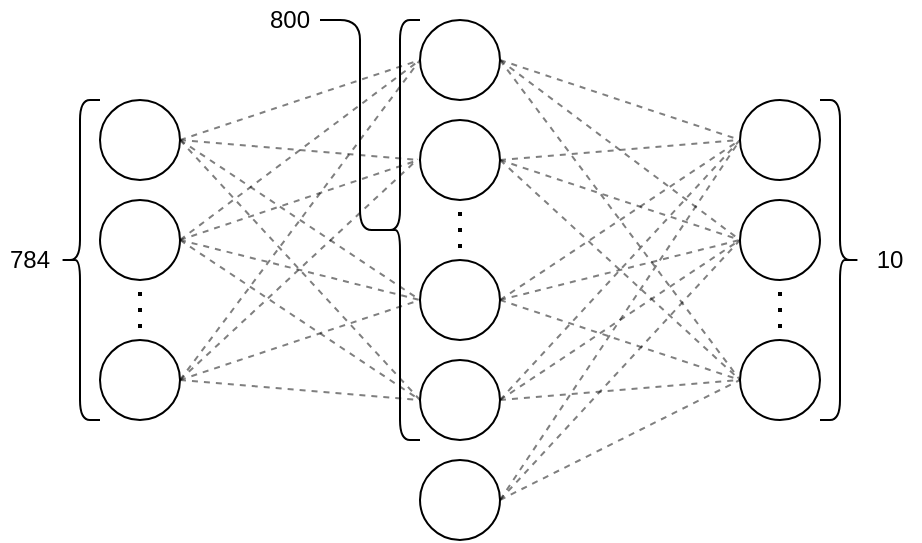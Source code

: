 <mxfile version="21.1.2" type="device">
  <diagram name="Strona-1" id="qI7-fnWmIQPrKCJLMAW7">
    <mxGraphModel dx="813" dy="469" grid="1" gridSize="10" guides="1" tooltips="1" connect="1" arrows="1" fold="1" page="1" pageScale="1" pageWidth="827" pageHeight="1169" math="0" shadow="0">
      <root>
        <mxCell id="0" />
        <mxCell id="1" parent="0" />
        <mxCell id="ARMuDOWkX1jHD8Vj0ymX-1" value="" style="ellipse;whiteSpace=wrap;html=1;aspect=fixed;" vertex="1" parent="1">
          <mxGeometry x="80" y="310" width="40" height="40" as="geometry" />
        </mxCell>
        <mxCell id="ARMuDOWkX1jHD8Vj0ymX-3" value="" style="ellipse;whiteSpace=wrap;html=1;aspect=fixed;" vertex="1" parent="1">
          <mxGeometry x="240" y="270" width="40" height="40" as="geometry" />
        </mxCell>
        <mxCell id="ARMuDOWkX1jHD8Vj0ymX-5" value="" style="ellipse;whiteSpace=wrap;html=1;aspect=fixed;" vertex="1" parent="1">
          <mxGeometry x="240" y="440" width="40" height="40" as="geometry" />
        </mxCell>
        <mxCell id="ARMuDOWkX1jHD8Vj0ymX-6" value="" style="ellipse;whiteSpace=wrap;html=1;aspect=fixed;" vertex="1" parent="1">
          <mxGeometry x="80" y="430" width="40" height="40" as="geometry" />
        </mxCell>
        <mxCell id="ARMuDOWkX1jHD8Vj0ymX-7" value="" style="ellipse;whiteSpace=wrap;html=1;aspect=fixed;" vertex="1" parent="1">
          <mxGeometry x="80" y="360" width="40" height="40" as="geometry" />
        </mxCell>
        <mxCell id="ARMuDOWkX1jHD8Vj0ymX-8" value="" style="endArrow=none;dashed=1;html=1;dashPattern=1 3;strokeWidth=2;rounded=0;" edge="1" parent="1">
          <mxGeometry width="50" height="50" relative="1" as="geometry">
            <mxPoint x="100" y="424" as="sourcePoint" />
            <mxPoint x="100" y="405" as="targetPoint" />
          </mxGeometry>
        </mxCell>
        <mxCell id="ARMuDOWkX1jHD8Vj0ymX-9" value="" style="ellipse;whiteSpace=wrap;html=1;aspect=fixed;" vertex="1" parent="1">
          <mxGeometry x="240" y="390" width="40" height="40" as="geometry" />
        </mxCell>
        <mxCell id="ARMuDOWkX1jHD8Vj0ymX-10" value="" style="ellipse;whiteSpace=wrap;html=1;aspect=fixed;" vertex="1" parent="1">
          <mxGeometry x="240" y="320" width="40" height="40" as="geometry" />
        </mxCell>
        <mxCell id="ARMuDOWkX1jHD8Vj0ymX-11" value="" style="endArrow=none;dashed=1;html=1;dashPattern=1 3;strokeWidth=2;rounded=0;" edge="1" parent="1">
          <mxGeometry width="50" height="50" relative="1" as="geometry">
            <mxPoint x="260" y="384" as="sourcePoint" />
            <mxPoint x="260" y="365" as="targetPoint" />
          </mxGeometry>
        </mxCell>
        <mxCell id="ARMuDOWkX1jHD8Vj0ymX-12" value="" style="ellipse;whiteSpace=wrap;html=1;aspect=fixed;" vertex="1" parent="1">
          <mxGeometry x="240" y="490" width="40" height="40" as="geometry" />
        </mxCell>
        <mxCell id="ARMuDOWkX1jHD8Vj0ymX-14" value="" style="ellipse;whiteSpace=wrap;html=1;aspect=fixed;" vertex="1" parent="1">
          <mxGeometry x="400" y="310" width="40" height="40" as="geometry" />
        </mxCell>
        <mxCell id="ARMuDOWkX1jHD8Vj0ymX-15" value="" style="ellipse;whiteSpace=wrap;html=1;aspect=fixed;" vertex="1" parent="1">
          <mxGeometry x="400" y="430" width="40" height="40" as="geometry" />
        </mxCell>
        <mxCell id="ARMuDOWkX1jHD8Vj0ymX-16" value="" style="ellipse;whiteSpace=wrap;html=1;aspect=fixed;" vertex="1" parent="1">
          <mxGeometry x="400" y="360" width="40" height="40" as="geometry" />
        </mxCell>
        <mxCell id="ARMuDOWkX1jHD8Vj0ymX-17" value="" style="endArrow=none;dashed=1;html=1;dashPattern=1 3;strokeWidth=2;rounded=0;" edge="1" parent="1">
          <mxGeometry width="50" height="50" relative="1" as="geometry">
            <mxPoint x="420" y="424" as="sourcePoint" />
            <mxPoint x="420" y="405" as="targetPoint" />
          </mxGeometry>
        </mxCell>
        <mxCell id="ARMuDOWkX1jHD8Vj0ymX-19" value="" style="shape=curlyBracket;whiteSpace=wrap;html=1;rounded=1;labelPosition=left;verticalLabelPosition=middle;align=right;verticalAlign=middle;" vertex="1" parent="1">
          <mxGeometry x="60" y="310" width="20" height="160" as="geometry" />
        </mxCell>
        <mxCell id="ARMuDOWkX1jHD8Vj0ymX-20" value="" style="shape=curlyBracket;whiteSpace=wrap;html=1;rounded=1;flipH=1;labelPosition=right;verticalLabelPosition=middle;align=left;verticalAlign=middle;" vertex="1" parent="1">
          <mxGeometry x="440" y="310" width="20" height="160" as="geometry" />
        </mxCell>
        <mxCell id="ARMuDOWkX1jHD8Vj0ymX-21" value="" style="shape=curlyBracket;whiteSpace=wrap;html=1;rounded=1;labelPosition=left;verticalLabelPosition=middle;align=right;verticalAlign=middle;size=0.5;" vertex="1" parent="1">
          <mxGeometry x="220" y="270" width="20" height="210" as="geometry" />
        </mxCell>
        <mxCell id="ARMuDOWkX1jHD8Vj0ymX-23" value="" style="endArrow=none;html=1;rounded=1;exitX=0.08;exitY=0.5;exitDx=0;exitDy=0;exitPerimeter=0;arcSize=20;jumpStyle=arc;" edge="1" parent="1" source="ARMuDOWkX1jHD8Vj0ymX-21">
          <mxGeometry width="50" height="50" relative="1" as="geometry">
            <mxPoint x="200" y="270" as="sourcePoint" />
            <mxPoint x="190" y="270" as="targetPoint" />
            <Array as="points">
              <mxPoint x="210" y="375" />
              <mxPoint x="210" y="270" />
            </Array>
          </mxGeometry>
        </mxCell>
        <mxCell id="ARMuDOWkX1jHD8Vj0ymX-24" value="" style="endArrow=none;dashed=1;html=1;rounded=0;exitX=1;exitY=0.5;exitDx=0;exitDy=0;entryX=0;entryY=0.5;entryDx=0;entryDy=0;opacity=50;" edge="1" parent="1" source="ARMuDOWkX1jHD8Vj0ymX-1" target="ARMuDOWkX1jHD8Vj0ymX-3">
          <mxGeometry width="50" height="50" relative="1" as="geometry">
            <mxPoint x="140" y="330" as="sourcePoint" />
            <mxPoint x="190" y="380" as="targetPoint" />
          </mxGeometry>
        </mxCell>
        <mxCell id="ARMuDOWkX1jHD8Vj0ymX-25" value="" style="endArrow=none;dashed=1;html=1;rounded=0;exitX=1;exitY=0.5;exitDx=0;exitDy=0;entryX=0;entryY=0.5;entryDx=0;entryDy=0;opacity=50;" edge="1" parent="1" source="ARMuDOWkX1jHD8Vj0ymX-1" target="ARMuDOWkX1jHD8Vj0ymX-5">
          <mxGeometry width="50" height="50" relative="1" as="geometry">
            <mxPoint x="130" y="340" as="sourcePoint" />
            <mxPoint x="200" y="390" as="targetPoint" />
          </mxGeometry>
        </mxCell>
        <mxCell id="ARMuDOWkX1jHD8Vj0ymX-26" value="" style="endArrow=none;dashed=1;html=1;rounded=0;entryX=0;entryY=0.5;entryDx=0;entryDy=0;opacity=50;" edge="1" parent="1" target="ARMuDOWkX1jHD8Vj0ymX-10">
          <mxGeometry width="50" height="50" relative="1" as="geometry">
            <mxPoint x="120" y="330" as="sourcePoint" />
            <mxPoint x="260" y="310" as="targetPoint" />
          </mxGeometry>
        </mxCell>
        <mxCell id="ARMuDOWkX1jHD8Vj0ymX-27" value="" style="endArrow=none;dashed=1;html=1;rounded=0;entryX=0;entryY=0.5;entryDx=0;entryDy=0;opacity=50;" edge="1" parent="1" target="ARMuDOWkX1jHD8Vj0ymX-9">
          <mxGeometry width="50" height="50" relative="1" as="geometry">
            <mxPoint x="120" y="330" as="sourcePoint" />
            <mxPoint x="270" y="320" as="targetPoint" />
          </mxGeometry>
        </mxCell>
        <mxCell id="ARMuDOWkX1jHD8Vj0ymX-28" value="" style="endArrow=none;dashed=1;html=1;rounded=0;entryX=0;entryY=0.5;entryDx=0;entryDy=0;exitX=1;exitY=0.5;exitDx=0;exitDy=0;opacity=50;" edge="1" parent="1" source="ARMuDOWkX1jHD8Vj0ymX-7" target="ARMuDOWkX1jHD8Vj0ymX-3">
          <mxGeometry width="50" height="50" relative="1" as="geometry">
            <mxPoint x="130" y="410" as="sourcePoint" />
            <mxPoint x="280" y="330" as="targetPoint" />
          </mxGeometry>
        </mxCell>
        <mxCell id="ARMuDOWkX1jHD8Vj0ymX-30" value="" style="endArrow=none;dashed=1;html=1;rounded=0;entryX=-0.033;entryY=0.505;entryDx=0;entryDy=0;entryPerimeter=0;exitX=1;exitY=0.5;exitDx=0;exitDy=0;opacity=50;" edge="1" parent="1" source="ARMuDOWkX1jHD8Vj0ymX-7" target="ARMuDOWkX1jHD8Vj0ymX-10">
          <mxGeometry width="50" height="50" relative="1" as="geometry">
            <mxPoint x="130" y="390" as="sourcePoint" />
            <mxPoint x="230" y="350" as="targetPoint" />
          </mxGeometry>
        </mxCell>
        <mxCell id="ARMuDOWkX1jHD8Vj0ymX-31" value="" style="endArrow=none;dashed=1;html=1;rounded=0;entryX=0;entryY=0.5;entryDx=0;entryDy=0;opacity=50;" edge="1" parent="1" target="ARMuDOWkX1jHD8Vj0ymX-9">
          <mxGeometry width="50" height="50" relative="1" as="geometry">
            <mxPoint x="120" y="380" as="sourcePoint" />
            <mxPoint x="230" y="350" as="targetPoint" />
          </mxGeometry>
        </mxCell>
        <mxCell id="ARMuDOWkX1jHD8Vj0ymX-32" value="" style="endArrow=none;dashed=1;html=1;rounded=0;exitX=1;exitY=0.5;exitDx=0;exitDy=0;entryX=0;entryY=0.5;entryDx=0;entryDy=0;opacity=50;" edge="1" parent="1" source="ARMuDOWkX1jHD8Vj0ymX-7" target="ARMuDOWkX1jHD8Vj0ymX-5">
          <mxGeometry width="50" height="50" relative="1" as="geometry">
            <mxPoint x="180" y="420" as="sourcePoint" />
            <mxPoint x="230" y="370" as="targetPoint" />
          </mxGeometry>
        </mxCell>
        <mxCell id="ARMuDOWkX1jHD8Vj0ymX-33" value="" style="endArrow=none;dashed=1;html=1;rounded=0;entryX=0;entryY=0.5;entryDx=0;entryDy=0;exitX=1;exitY=0.5;exitDx=0;exitDy=0;opacity=50;" edge="1" parent="1" target="ARMuDOWkX1jHD8Vj0ymX-3">
          <mxGeometry width="50" height="50" relative="1" as="geometry">
            <mxPoint x="120" y="450" as="sourcePoint" />
            <mxPoint x="240" y="360" as="targetPoint" />
          </mxGeometry>
        </mxCell>
        <mxCell id="ARMuDOWkX1jHD8Vj0ymX-34" value="" style="endArrow=none;dashed=1;html=1;rounded=0;exitX=1;exitY=0.5;exitDx=0;exitDy=0;entryX=0;entryY=0.5;entryDx=0;entryDy=0;opacity=50;" edge="1" parent="1" target="ARMuDOWkX1jHD8Vj0ymX-9">
          <mxGeometry width="50" height="50" relative="1" as="geometry">
            <mxPoint x="120" y="450" as="sourcePoint" />
            <mxPoint x="190" y="450" as="targetPoint" />
          </mxGeometry>
        </mxCell>
        <mxCell id="ARMuDOWkX1jHD8Vj0ymX-35" value="" style="endArrow=none;dashed=1;html=1;rounded=0;entryX=-0.028;entryY=0.49;entryDx=0;entryDy=0;entryPerimeter=0;opacity=50;" edge="1" parent="1" target="ARMuDOWkX1jHD8Vj0ymX-10">
          <mxGeometry width="50" height="50" relative="1" as="geometry">
            <mxPoint x="120" y="450" as="sourcePoint" />
            <mxPoint x="240" y="480" as="targetPoint" />
          </mxGeometry>
        </mxCell>
        <mxCell id="ARMuDOWkX1jHD8Vj0ymX-36" value="" style="endArrow=none;dashed=1;html=1;rounded=0;exitX=1;exitY=0.5;exitDx=0;exitDy=0;entryX=0;entryY=0.5;entryDx=0;entryDy=0;opacity=50;" edge="1" parent="1" target="ARMuDOWkX1jHD8Vj0ymX-5">
          <mxGeometry width="50" height="50" relative="1" as="geometry">
            <mxPoint x="120" y="450" as="sourcePoint" />
            <mxPoint x="240" y="530" as="targetPoint" />
          </mxGeometry>
        </mxCell>
        <mxCell id="ARMuDOWkX1jHD8Vj0ymX-37" value="" style="endArrow=none;dashed=1;html=1;rounded=0;exitX=1;exitY=0.5;exitDx=0;exitDy=0;entryX=0;entryY=0.5;entryDx=0;entryDy=0;opacity=50;" edge="1" parent="1" source="ARMuDOWkX1jHD8Vj0ymX-3" target="ARMuDOWkX1jHD8Vj0ymX-14">
          <mxGeometry width="50" height="50" relative="1" as="geometry">
            <mxPoint x="293" y="285" as="sourcePoint" />
            <mxPoint x="413" y="245" as="targetPoint" />
          </mxGeometry>
        </mxCell>
        <mxCell id="ARMuDOWkX1jHD8Vj0ymX-38" value="" style="endArrow=none;dashed=1;html=1;rounded=0;exitX=1;exitY=0.5;exitDx=0;exitDy=0;opacity=50;entryX=0;entryY=0.5;entryDx=0;entryDy=0;" edge="1" parent="1" source="ARMuDOWkX1jHD8Vj0ymX-5" target="ARMuDOWkX1jHD8Vj0ymX-14">
          <mxGeometry width="50" height="50" relative="1" as="geometry">
            <mxPoint x="293" y="285" as="sourcePoint" />
            <mxPoint x="290" y="430" as="targetPoint" />
          </mxGeometry>
        </mxCell>
        <mxCell id="ARMuDOWkX1jHD8Vj0ymX-39" value="" style="endArrow=none;dashed=1;html=1;rounded=0;entryX=0;entryY=0.5;entryDx=0;entryDy=0;opacity=50;exitX=1;exitY=0.5;exitDx=0;exitDy=0;" edge="1" parent="1" source="ARMuDOWkX1jHD8Vj0ymX-3" target="ARMuDOWkX1jHD8Vj0ymX-16">
          <mxGeometry width="50" height="50" relative="1" as="geometry">
            <mxPoint x="293" y="285" as="sourcePoint" />
            <mxPoint x="413" y="295" as="targetPoint" />
          </mxGeometry>
        </mxCell>
        <mxCell id="ARMuDOWkX1jHD8Vj0ymX-40" value="" style="endArrow=none;dashed=1;html=1;rounded=0;entryX=0;entryY=0.5;entryDx=0;entryDy=0;opacity=50;exitX=1;exitY=0.5;exitDx=0;exitDy=0;" edge="1" parent="1" source="ARMuDOWkX1jHD8Vj0ymX-3" target="ARMuDOWkX1jHD8Vj0ymX-15">
          <mxGeometry width="50" height="50" relative="1" as="geometry">
            <mxPoint x="293" y="285" as="sourcePoint" />
            <mxPoint x="413" y="365" as="targetPoint" />
          </mxGeometry>
        </mxCell>
        <mxCell id="ARMuDOWkX1jHD8Vj0ymX-41" value="" style="endArrow=none;dashed=1;html=1;rounded=0;entryX=0;entryY=0.5;entryDx=0;entryDy=0;exitX=1;exitY=0.5;exitDx=0;exitDy=0;opacity=50;" edge="1" parent="1" source="ARMuDOWkX1jHD8Vj0ymX-10" target="ARMuDOWkX1jHD8Vj0ymX-14">
          <mxGeometry width="50" height="50" relative="1" as="geometry">
            <mxPoint x="294" y="345" as="sourcePoint" />
            <mxPoint x="414" y="255" as="targetPoint" />
          </mxGeometry>
        </mxCell>
        <mxCell id="ARMuDOWkX1jHD8Vj0ymX-42" value="" style="endArrow=none;dashed=1;html=1;rounded=0;entryX=0;entryY=0.5;entryDx=0;entryDy=0;exitX=1;exitY=0.5;exitDx=0;exitDy=0;opacity=50;" edge="1" parent="1" source="ARMuDOWkX1jHD8Vj0ymX-10" target="ARMuDOWkX1jHD8Vj0ymX-16">
          <mxGeometry width="50" height="50" relative="1" as="geometry">
            <mxPoint x="294" y="345" as="sourcePoint" />
            <mxPoint x="413" y="305" as="targetPoint" />
          </mxGeometry>
        </mxCell>
        <mxCell id="ARMuDOWkX1jHD8Vj0ymX-43" value="" style="endArrow=none;dashed=1;html=1;rounded=0;entryX=0;entryY=0.5;entryDx=0;entryDy=0;opacity=50;exitX=1;exitY=0.5;exitDx=0;exitDy=0;" edge="1" parent="1" source="ARMuDOWkX1jHD8Vj0ymX-10" target="ARMuDOWkX1jHD8Vj0ymX-15">
          <mxGeometry width="50" height="50" relative="1" as="geometry">
            <mxPoint x="294" y="345" as="sourcePoint" />
            <mxPoint x="414" y="375" as="targetPoint" />
          </mxGeometry>
        </mxCell>
        <mxCell id="ARMuDOWkX1jHD8Vj0ymX-44" value="" style="endArrow=none;dashed=1;html=1;rounded=0;exitX=1;exitY=0.5;exitDx=0;exitDy=0;entryX=0;entryY=0.5;entryDx=0;entryDy=0;opacity=50;" edge="1" parent="1" source="ARMuDOWkX1jHD8Vj0ymX-12" target="ARMuDOWkX1jHD8Vj0ymX-14">
          <mxGeometry width="50" height="50" relative="1" as="geometry">
            <mxPoint x="294" y="345" as="sourcePoint" />
            <mxPoint x="414" y="425" as="targetPoint" />
          </mxGeometry>
        </mxCell>
        <mxCell id="ARMuDOWkX1jHD8Vj0ymX-45" value="" style="endArrow=none;dashed=1;html=1;rounded=0;entryX=0;entryY=0.5;entryDx=0;entryDy=0;exitX=1;exitY=0.5;exitDx=0;exitDy=0;opacity=50;" edge="1" parent="1" source="ARMuDOWkX1jHD8Vj0ymX-9" target="ARMuDOWkX1jHD8Vj0ymX-16">
          <mxGeometry width="50" height="50" relative="1" as="geometry">
            <mxPoint x="294" y="415" as="sourcePoint" />
            <mxPoint x="414" y="255" as="targetPoint" />
          </mxGeometry>
        </mxCell>
        <mxCell id="ARMuDOWkX1jHD8Vj0ymX-46" value="" style="endArrow=none;dashed=1;html=1;rounded=0;exitX=1;exitY=0.5;exitDx=0;exitDy=0;entryX=0;entryY=0.5;entryDx=0;entryDy=0;opacity=50;" edge="1" parent="1" source="ARMuDOWkX1jHD8Vj0ymX-9" target="ARMuDOWkX1jHD8Vj0ymX-14">
          <mxGeometry width="50" height="50" relative="1" as="geometry">
            <mxPoint x="294" y="415" as="sourcePoint" />
            <mxPoint x="414" y="375" as="targetPoint" />
          </mxGeometry>
        </mxCell>
        <mxCell id="ARMuDOWkX1jHD8Vj0ymX-47" value="" style="endArrow=none;dashed=1;html=1;rounded=0;entryX=0;entryY=0.5;entryDx=0;entryDy=0;opacity=50;exitX=1;exitY=0.5;exitDx=0;exitDy=0;" edge="1" parent="1" source="ARMuDOWkX1jHD8Vj0ymX-9" target="ARMuDOWkX1jHD8Vj0ymX-15">
          <mxGeometry width="50" height="50" relative="1" as="geometry">
            <mxPoint x="294" y="415" as="sourcePoint" />
            <mxPoint x="413" y="305" as="targetPoint" />
          </mxGeometry>
        </mxCell>
        <mxCell id="ARMuDOWkX1jHD8Vj0ymX-48" value="" style="endArrow=none;dashed=1;html=1;rounded=0;exitX=1;exitY=0.5;exitDx=0;exitDy=0;entryX=0;entryY=0.5;entryDx=0;entryDy=0;opacity=50;" edge="1" parent="1" source="ARMuDOWkX1jHD8Vj0ymX-5" target="ARMuDOWkX1jHD8Vj0ymX-15">
          <mxGeometry width="50" height="50" relative="1" as="geometry">
            <mxPoint x="294" y="415" as="sourcePoint" />
            <mxPoint x="414" y="425" as="targetPoint" />
          </mxGeometry>
        </mxCell>
        <mxCell id="ARMuDOWkX1jHD8Vj0ymX-49" value="" style="endArrow=none;dashed=1;html=1;rounded=0;exitX=1;exitY=0.5;exitDx=0;exitDy=0;entryX=0;entryY=0.5;entryDx=0;entryDy=0;opacity=50;" edge="1" parent="1" source="ARMuDOWkX1jHD8Vj0ymX-5" target="ARMuDOWkX1jHD8Vj0ymX-16">
          <mxGeometry width="50" height="50" relative="1" as="geometry">
            <mxPoint x="290" y="520" as="sourcePoint" />
            <mxPoint x="424" y="435" as="targetPoint" />
          </mxGeometry>
        </mxCell>
        <mxCell id="ARMuDOWkX1jHD8Vj0ymX-50" value="" style="endArrow=none;dashed=1;html=1;rounded=0;exitX=1;exitY=0.5;exitDx=0;exitDy=0;entryX=0;entryY=0.5;entryDx=0;entryDy=0;opacity=50;" edge="1" parent="1" source="ARMuDOWkX1jHD8Vj0ymX-12" target="ARMuDOWkX1jHD8Vj0ymX-15">
          <mxGeometry width="50" height="50" relative="1" as="geometry">
            <mxPoint x="290" y="470" as="sourcePoint" />
            <mxPoint x="424" y="435" as="targetPoint" />
          </mxGeometry>
        </mxCell>
        <mxCell id="ARMuDOWkX1jHD8Vj0ymX-51" value="" style="endArrow=none;dashed=1;html=1;rounded=0;exitX=1;exitY=0.5;exitDx=0;exitDy=0;entryX=0;entryY=0.5;entryDx=0;entryDy=0;opacity=50;" edge="1" parent="1" source="ARMuDOWkX1jHD8Vj0ymX-12" target="ARMuDOWkX1jHD8Vj0ymX-16">
          <mxGeometry width="50" height="50" relative="1" as="geometry">
            <mxPoint x="290" y="470" as="sourcePoint" />
            <mxPoint x="423" y="425" as="targetPoint" />
          </mxGeometry>
        </mxCell>
        <mxCell id="ARMuDOWkX1jHD8Vj0ymX-52" value="784" style="text;html=1;strokeColor=none;fillColor=none;align=center;verticalAlign=middle;whiteSpace=wrap;rounded=0;" vertex="1" parent="1">
          <mxGeometry x="30" y="382.5" width="30" height="15" as="geometry" />
        </mxCell>
        <mxCell id="ARMuDOWkX1jHD8Vj0ymX-54" value="800" style="text;html=1;strokeColor=none;fillColor=none;align=center;verticalAlign=middle;whiteSpace=wrap;rounded=0;spacingBottom=-9;" vertex="1" parent="1">
          <mxGeometry x="160" y="260" width="30" height="10" as="geometry" />
        </mxCell>
        <mxCell id="ARMuDOWkX1jHD8Vj0ymX-55" value="10" style="text;html=1;strokeColor=none;fillColor=none;align=center;verticalAlign=middle;whiteSpace=wrap;rounded=0;" vertex="1" parent="1">
          <mxGeometry x="460" y="382.5" width="30" height="15" as="geometry" />
        </mxCell>
      </root>
    </mxGraphModel>
  </diagram>
</mxfile>
